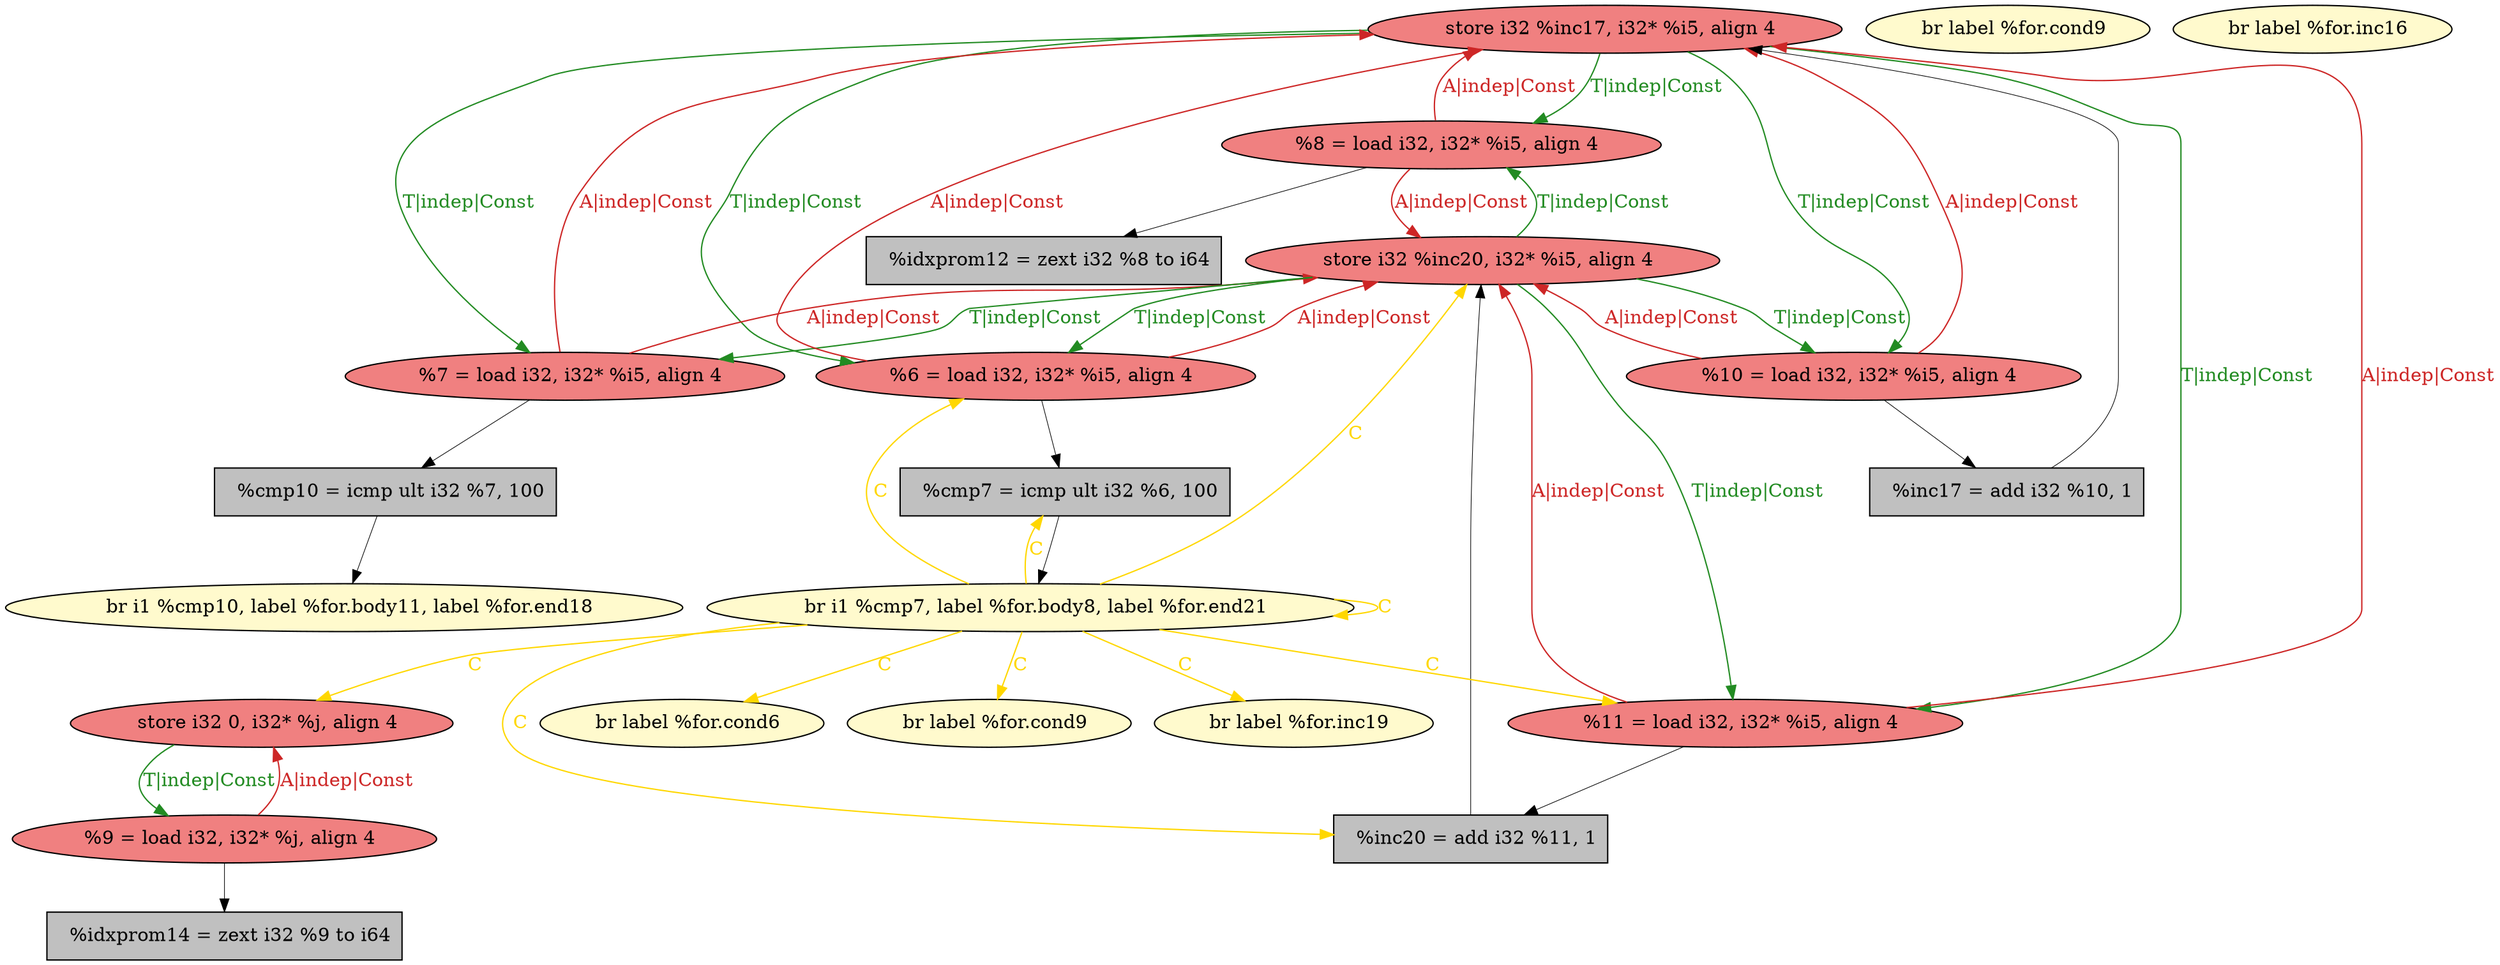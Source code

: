 
digraph G {


node1228 [fillcolor=lightcoral,label="  store i32 %inc17, i32* %i5, align 4",shape=ellipse,style=filled ]
node1224 [fillcolor=lightcoral,label="  %8 = load i32, i32* %i5, align 4",shape=ellipse,style=filled ]
node1223 [fillcolor=grey,label="  %cmp7 = icmp ult i32 %6, 100",shape=rectangle,style=filled ]
node1209 [fillcolor=lemonchiffon,label="  br label %for.cond6",shape=ellipse,style=filled ]
node1211 [fillcolor=grey,label="  %cmp10 = icmp ult i32 %7, 100",shape=rectangle,style=filled ]
node1214 [fillcolor=lightcoral,label="  %7 = load i32, i32* %i5, align 4",shape=ellipse,style=filled ]
node1207 [fillcolor=lightcoral,label="  %9 = load i32, i32* %j, align 4",shape=ellipse,style=filled ]
node1213 [fillcolor=lemonchiffon,label="  br label %for.cond9",shape=ellipse,style=filled ]
node1217 [fillcolor=grey,label="  %idxprom14 = zext i32 %9 to i64",shape=rectangle,style=filled ]
node1208 [fillcolor=grey,label="  %idxprom12 = zext i32 %8 to i64",shape=rectangle,style=filled ]
node1215 [fillcolor=lightcoral,label="  %10 = load i32, i32* %i5, align 4",shape=ellipse,style=filled ]
node1226 [fillcolor=lemonchiffon,label="  br label %for.inc19",shape=ellipse,style=filled ]
node1216 [fillcolor=lightcoral,label="  %11 = load i32, i32* %i5, align 4",shape=ellipse,style=filled ]
node1218 [fillcolor=grey,label="  %inc20 = add i32 %11, 1",shape=rectangle,style=filled ]
node1210 [fillcolor=lemonchiffon,label="  br label %for.cond9",shape=ellipse,style=filled ]
node1219 [fillcolor=lemonchiffon,label="  br i1 %cmp10, label %for.body11, label %for.end18",shape=ellipse,style=filled ]
node1227 [fillcolor=lightcoral,label="  store i32 %inc20, i32* %i5, align 4",shape=ellipse,style=filled ]
node1212 [fillcolor=lemonchiffon,label="  br i1 %cmp7, label %for.body8, label %for.end21",shape=ellipse,style=filled ]
node1220 [fillcolor=grey,label="  %inc17 = add i32 %10, 1",shape=rectangle,style=filled ]
node1221 [fillcolor=lightcoral,label="  store i32 0, i32* %j, align 4",shape=ellipse,style=filled ]
node1225 [fillcolor=lemonchiffon,label="  br label %for.inc16",shape=ellipse,style=filled ]
node1222 [fillcolor=lightcoral,label="  %6 = load i32, i32* %i5, align 4",shape=ellipse,style=filled ]

node1212->node1209 [style=solid,color=gold,label="C",penwidth=1.0,fontcolor=gold ]
node1227->node1216 [style=solid,color=forestgreen,label="T|indep|Const",penwidth=1.0,fontcolor=forestgreen ]
node1216->node1227 [style=solid,color=firebrick3,label="A|indep|Const",penwidth=1.0,fontcolor=firebrick3 ]
node1228->node1216 [style=solid,color=forestgreen,label="T|indep|Const",penwidth=1.0,fontcolor=forestgreen ]
node1221->node1207 [style=solid,color=forestgreen,label="T|indep|Const",penwidth=1.0,fontcolor=forestgreen ]
node1220->node1228 [style=solid,color=black,label="",penwidth=0.5,fontcolor=black ]
node1212->node1226 [style=solid,color=gold,label="C",penwidth=1.0,fontcolor=gold ]
node1223->node1212 [style=solid,color=black,label="",penwidth=0.5,fontcolor=black ]
node1212->node1223 [style=solid,color=gold,label="C",penwidth=1.0,fontcolor=gold ]
node1222->node1223 [style=solid,color=black,label="",penwidth=0.5,fontcolor=black ]
node1224->node1228 [style=solid,color=firebrick3,label="A|indep|Const",penwidth=1.0,fontcolor=firebrick3 ]
node1224->node1208 [style=solid,color=black,label="",penwidth=0.5,fontcolor=black ]
node1212->node1221 [style=solid,color=gold,label="C",penwidth=1.0,fontcolor=gold ]
node1212->node1227 [style=solid,color=gold,label="C",penwidth=1.0,fontcolor=gold ]
node1218->node1227 [style=solid,color=black,label="",penwidth=0.5,fontcolor=black ]
node1215->node1220 [style=solid,color=black,label="",penwidth=0.5,fontcolor=black ]
node1212->node1222 [style=solid,color=gold,label="C",penwidth=1.0,fontcolor=gold ]
node1227->node1224 [style=solid,color=forestgreen,label="T|indep|Const",penwidth=1.0,fontcolor=forestgreen ]
node1214->node1211 [style=solid,color=black,label="",penwidth=0.5,fontcolor=black ]
node1228->node1214 [style=solid,color=forestgreen,label="T|indep|Const",penwidth=1.0,fontcolor=forestgreen ]
node1215->node1228 [style=solid,color=firebrick3,label="A|indep|Const",penwidth=1.0,fontcolor=firebrick3 ]
node1224->node1227 [style=solid,color=firebrick3,label="A|indep|Const",penwidth=1.0,fontcolor=firebrick3 ]
node1228->node1224 [style=solid,color=forestgreen,label="T|indep|Const",penwidth=1.0,fontcolor=forestgreen ]
node1227->node1222 [style=solid,color=forestgreen,label="T|indep|Const",penwidth=1.0,fontcolor=forestgreen ]
node1222->node1227 [style=solid,color=firebrick3,label="A|indep|Const",penwidth=1.0,fontcolor=firebrick3 ]
node1228->node1222 [style=solid,color=forestgreen,label="T|indep|Const",penwidth=1.0,fontcolor=forestgreen ]
node1207->node1217 [style=solid,color=black,label="",penwidth=0.5,fontcolor=black ]
node1216->node1218 [style=solid,color=black,label="",penwidth=0.5,fontcolor=black ]
node1211->node1219 [style=solid,color=black,label="",penwidth=0.5,fontcolor=black ]
node1212->node1212 [style=solid,color=gold,label="C",penwidth=1.0,fontcolor=gold ]
node1212->node1218 [style=solid,color=gold,label="C",penwidth=1.0,fontcolor=gold ]
node1214->node1228 [style=solid,color=firebrick3,label="A|indep|Const",penwidth=1.0,fontcolor=firebrick3 ]
node1216->node1228 [style=solid,color=firebrick3,label="A|indep|Const",penwidth=1.0,fontcolor=firebrick3 ]
node1207->node1221 [style=solid,color=firebrick3,label="A|indep|Const",penwidth=1.0,fontcolor=firebrick3 ]
node1222->node1228 [style=solid,color=firebrick3,label="A|indep|Const",penwidth=1.0,fontcolor=firebrick3 ]
node1227->node1215 [style=solid,color=forestgreen,label="T|indep|Const",penwidth=1.0,fontcolor=forestgreen ]
node1228->node1215 [style=solid,color=forestgreen,label="T|indep|Const",penwidth=1.0,fontcolor=forestgreen ]
node1212->node1216 [style=solid,color=gold,label="C",penwidth=1.0,fontcolor=gold ]
node1212->node1213 [style=solid,color=gold,label="C",penwidth=1.0,fontcolor=gold ]
node1214->node1227 [style=solid,color=firebrick3,label="A|indep|Const",penwidth=1.0,fontcolor=firebrick3 ]
node1227->node1214 [style=solid,color=forestgreen,label="T|indep|Const",penwidth=1.0,fontcolor=forestgreen ]
node1215->node1227 [style=solid,color=firebrick3,label="A|indep|Const",penwidth=1.0,fontcolor=firebrick3 ]


}
